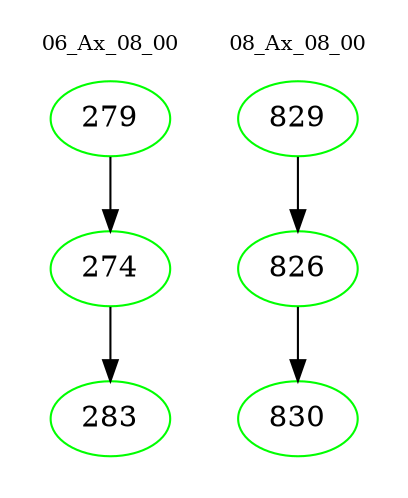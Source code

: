 digraph{
subgraph cluster_0 {
color = white
label = "06_Ax_08_00";
fontsize=10;
T0_279 [label="279", color="green"]
T0_279 -> T0_274 [color="black"]
T0_274 [label="274", color="green"]
T0_274 -> T0_283 [color="black"]
T0_283 [label="283", color="green"]
}
subgraph cluster_1 {
color = white
label = "08_Ax_08_00";
fontsize=10;
T1_829 [label="829", color="green"]
T1_829 -> T1_826 [color="black"]
T1_826 [label="826", color="green"]
T1_826 -> T1_830 [color="black"]
T1_830 [label="830", color="green"]
}
}

